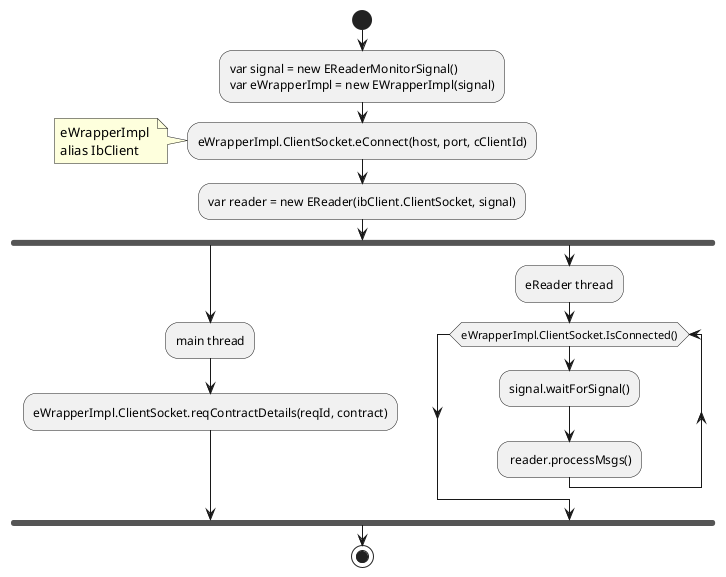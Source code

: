 @startuml reqContractDetails

start
:var signal = new EReaderMonitorSignal()
var eWrapperImpl = new EWrapperImpl(signal);

:eWrapperImpl.ClientSocket.eConnect(host, port, cClientId);
note left
eWrapperImpl 
alias IbClient
endnote
:var reader = new EReader(ibClient.ClientSocket, signal);

fork
    :main thread;
    :eWrapperImpl.ClientSocket.reqContractDetails(reqId, contract);
fork again
  :eReader thread;
    while (eWrapperImpl.ClientSocket.IsConnected())
        :signal.waitForSignal();
        : reader.processMsgs();
    endwhile
end fork
stop

@enduml
